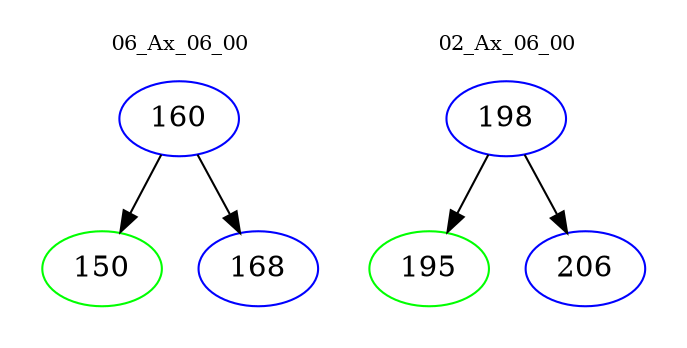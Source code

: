 digraph{
subgraph cluster_0 {
color = white
label = "06_Ax_06_00";
fontsize=10;
T0_160 [label="160", color="blue"]
T0_160 -> T0_150 [color="black"]
T0_150 [label="150", color="green"]
T0_160 -> T0_168 [color="black"]
T0_168 [label="168", color="blue"]
}
subgraph cluster_1 {
color = white
label = "02_Ax_06_00";
fontsize=10;
T1_198 [label="198", color="blue"]
T1_198 -> T1_195 [color="black"]
T1_195 [label="195", color="green"]
T1_198 -> T1_206 [color="black"]
T1_206 [label="206", color="blue"]
}
}
